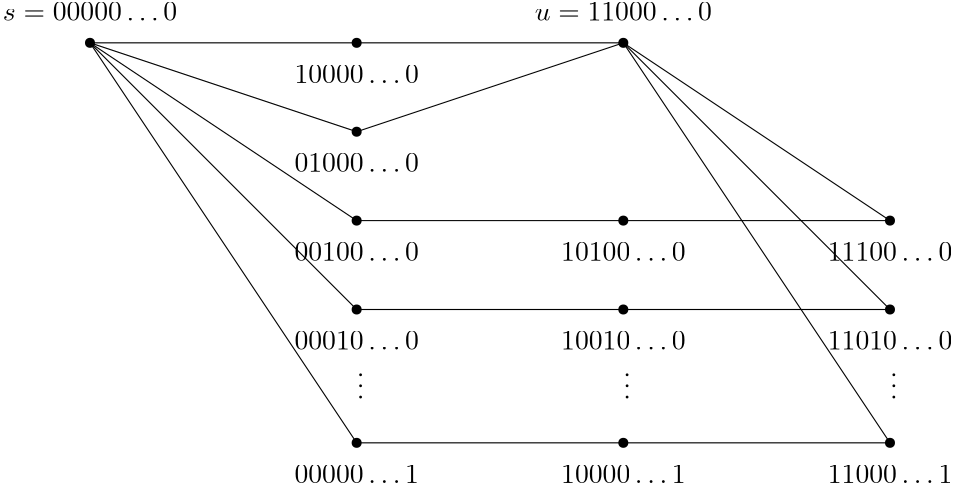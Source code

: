 <?xml version="1.0"?>
<!DOCTYPE ipe SYSTEM "ipe.dtd">
<ipe version="70206" creator="Ipe 7.2.7">
<info created="D:20171010112314" modified="D:20171010112314"/>
<ipestyle name="basic">
<symbol name="arrow/arc(spx)">
<path stroke="sym-stroke" fill="sym-stroke" pen="sym-pen">
0 0 m
-1 0.333 l
-1 -0.333 l
h
</path>
</symbol>
<symbol name="arrow/farc(spx)">
<path stroke="sym-stroke" fill="white" pen="sym-pen">
0 0 m
-1 0.333 l
-1 -0.333 l
h
</path>
</symbol>
<symbol name="arrow/ptarc(spx)">
<path stroke="sym-stroke" fill="sym-stroke" pen="sym-pen">
0 0 m
-1 0.333 l
-0.8 0 l
-1 -0.333 l
h
</path>
</symbol>
<symbol name="arrow/fptarc(spx)">
<path stroke="sym-stroke" fill="white" pen="sym-pen">
0 0 m
-1 0.333 l
-0.8 0 l
-1 -0.333 l
h
</path>
</symbol>
<symbol name="mark/circle(sx)" transformations="translations">
<path fill="sym-stroke">
0.6 0 0 0.6 0 0 e
0.4 0 0 0.4 0 0 e
</path>
</symbol>
<symbol name="mark/disk(sx)" transformations="translations">
<path fill="sym-stroke">
0.6 0 0 0.6 0 0 e
</path>
</symbol>
<symbol name="mark/fdisk(sfx)" transformations="translations">
<group>
<path fill="sym-fill">
0.5 0 0 0.5 0 0 e
</path>
<path fill="sym-stroke" fillrule="eofill">
0.6 0 0 0.6 0 0 e
0.4 0 0 0.4 0 0 e
</path>
</group>
</symbol>
<symbol name="mark/box(sx)" transformations="translations">
<path fill="sym-stroke" fillrule="eofill">
-0.6 -0.6 m
0.6 -0.6 l
0.6 0.6 l
-0.6 0.6 l
h
-0.4 -0.4 m
0.4 -0.4 l
0.4 0.4 l
-0.4 0.4 l
h
</path>
</symbol>
<symbol name="mark/square(sx)" transformations="translations">
<path fill="sym-stroke">
-0.6 -0.6 m
0.6 -0.6 l
0.6 0.6 l
-0.6 0.6 l
h
</path>
</symbol>
<symbol name="mark/fsquare(sfx)" transformations="translations">
<group>
<path fill="sym-fill">
-0.5 -0.5 m
0.5 -0.5 l
0.5 0.5 l
-0.5 0.5 l
h
</path>
<path fill="sym-stroke" fillrule="eofill">
-0.6 -0.6 m
0.6 -0.6 l
0.6 0.6 l
-0.6 0.6 l
h
-0.4 -0.4 m
0.4 -0.4 l
0.4 0.4 l
-0.4 0.4 l
h
</path>
</group>
</symbol>
<symbol name="mark/cross(sx)" transformations="translations">
<group>
<path fill="sym-stroke">
-0.43 -0.57 m
0.57 0.43 l
0.43 0.57 l
-0.57 -0.43 l
h
</path>
<path fill="sym-stroke">
-0.43 0.57 m
0.57 -0.43 l
0.43 -0.57 l
-0.57 0.43 l
h
</path>
</group>
</symbol>
<symbol name="arrow/fnormal(spx)">
<path stroke="sym-stroke" fill="white" pen="sym-pen">
0 0 m
-1 0.333 l
-1 -0.333 l
h
</path>
</symbol>
<symbol name="arrow/pointed(spx)">
<path stroke="sym-stroke" fill="sym-stroke" pen="sym-pen">
0 0 m
-1 0.333 l
-0.8 0 l
-1 -0.333 l
h
</path>
</symbol>
<symbol name="arrow/fpointed(spx)">
<path stroke="sym-stroke" fill="white" pen="sym-pen">
0 0 m
-1 0.333 l
-0.8 0 l
-1 -0.333 l
h
</path>
</symbol>
<symbol name="arrow/linear(spx)">
<path stroke="sym-stroke" pen="sym-pen">
-1 0.333 m
0 0 l
-1 -0.333 l
</path>
</symbol>
<symbol name="arrow/fdouble(spx)">
<path stroke="sym-stroke" fill="white" pen="sym-pen">
0 0 m
-1 0.333 l
-1 -0.333 l
h
-1 0 m
-2 0.333 l
-2 -0.333 l
h
</path>
</symbol>
<symbol name="arrow/double(spx)">
<path stroke="sym-stroke" fill="sym-stroke" pen="sym-pen">
0 0 m
-1 0.333 l
-1 -0.333 l
h
-1 0 m
-2 0.333 l
-2 -0.333 l
h
</path>
</symbol>
<pen name="heavier" value="0.8"/>
<pen name="fat" value="1.2"/>
<pen name="ultrafat" value="2"/>
<symbolsize name="large" value="5"/>
<symbolsize name="small" value="2"/>
<symbolsize name="tiny" value="1.1"/>
<arrowsize name="large" value="10"/>
<arrowsize name="small" value="5"/>
<arrowsize name="tiny" value="3"/>
<color name="red" value="1 0 0"/>
<color name="green" value="0 1 0"/>
<color name="blue" value="0 0 1"/>
<color name="yellow" value="1 1 0"/>
<color name="orange" value="1 0.647 0"/>
<color name="gold" value="1 0.843 0"/>
<color name="purple" value="0.627 0.125 0.941"/>
<color name="gray" value="0.745"/>
<color name="brown" value="0.647 0.165 0.165"/>
<color name="navy" value="0 0 0.502"/>
<color name="pink" value="1 0.753 0.796"/>
<color name="seagreen" value="0.18 0.545 0.341"/>
<color name="turquoise" value="0.251 0.878 0.816"/>
<color name="violet" value="0.933 0.51 0.933"/>
<color name="darkblue" value="0 0 0.545"/>
<color name="darkcyan" value="0 0.545 0.545"/>
<color name="darkgray" value="0.663"/>
<color name="darkgreen" value="0 0.392 0"/>
<color name="darkmagenta" value="0.545 0 0.545"/>
<color name="darkorange" value="1 0.549 0"/>
<color name="darkred" value="0.545 0 0"/>
<color name="lightblue" value="0.678 0.847 0.902"/>
<color name="lightcyan" value="0.878 1 1"/>
<color name="lightgray" value="0.827"/>
<color name="lightgreen" value="0.565 0.933 0.565"/>
<color name="lightyellow" value="1 1 0.878"/>
<dashstyle name="dashed" value="[4] 0"/>
<dashstyle name="dotted" value="[1 3] 0"/>
<dashstyle name="dash dotted" value="[4 2 1 2] 0"/>
<dashstyle name="dash dot dotted" value="[4 2 1 2 1 2] 0"/>
<textsize name="large" value="\large"/>
<textsize name="Large" value="\Large"/>
<textsize name="LARGE" value="\LARGE"/>
<textsize name="huge" value="\huge"/>
<textsize name="Huge" value="\Huge"/>
<textsize name="small" value="\small"/>
<textsize name="footnote" value="\footnotesize"/>
<textsize name="tiny" value="\tiny"/>
<textstyle name="center" begin="\begin{center}" end="\end{center}"/>
<textstyle name="itemize" begin="\begin{itemize}" end="\end{itemize}"/>
<textstyle name="item" begin="\begin{itemize}\item{}" end="\end{itemize}"/>
<gridsize name="4 pts" value="4"/>
<gridsize name="8 pts (~3 mm)" value="8"/>
<gridsize name="16 pts (~6 mm)" value="16"/>
<gridsize name="32 pts (~12 mm)" value="32"/>
<gridsize name="10 pts (~3.5 mm)" value="10"/>
<gridsize name="20 pts (~7 mm)" value="20"/>
<gridsize name="14 pts (~5 mm)" value="14"/>
<gridsize name="28 pts (~10 mm)" value="28"/>
<gridsize name="56 pts (~20 mm)" value="56"/>
<anglesize name="90 deg" value="90"/>
<anglesize name="60 deg" value="60"/>
<anglesize name="45 deg" value="45"/>
<anglesize name="30 deg" value="30"/>
<anglesize name="22.5 deg" value="22.5"/>
<opacity name="10%" value="0.1"/>
<opacity name="30%" value="0.3"/>
<opacity name="50%" value="0.5"/>
<opacity name="75%" value="0.75"/>
<tiling name="falling" angle="-60" step="4" width="1"/>
<tiling name="rising" angle="30" step="4" width="1"/>
</ipestyle>
<page>
<layer name="alpha"/>
<view layers="alpha" active="alpha"/>
<use layer="alpha" matrix="1 0 0 1 -16 0" name="mark/disk(sx)" pos="208 720" size="normal" stroke="black"/>
<use name="mark/disk(sx)" pos="384 720" size="normal" stroke="black"/>
<text matrix="1 0 0 1 0 24" transformations="translations" pos="384 704" stroke="black" type="label" width="63.818" height="6.42" depth="0" halign="center" valign="bottom" style="math">u=11000\ldots 0</text>
<text matrix="1 0 0 1 80 8" transformations="translations" pos="208 704" stroke="black" type="label" width="44.832" height="6.42" depth="0" halign="center" valign="top" style="math">10000\ldots0</text>
<use name="mark/disk(sx)" pos="288 720" size="normal" stroke="black"/>
<path stroke="black">
192 720 m
288 720 l
</path>
<path stroke="black">
288 720 m
384 720 l
</path>
<text matrix="1 0 0 1 -16 24" transformations="translations" pos="208 704" stroke="black" type="label" width="62.785" height="6.42" depth="0" halign="center" valign="baseline" style="math">s=00000\ldots0</text>
<text matrix="1 0 0 1 80 -24" transformations="translations" pos="208 704" stroke="black" type="label" width="44.832" height="6.42" depth="0" halign="center" valign="top" style="math">01000\ldots0</text>
<use matrix="1 0 0 1 0 -32" name="mark/disk(sx)" pos="288 720" size="normal" stroke="black"/>
<path stroke="black">
192 720 m
288 688 l
</path>
<path stroke="black">
288 688 m
384 720 l
</path>
<text matrix="1 0 0 1 80 -56" transformations="translations" pos="208 704" stroke="black" type="label" width="44.832" height="6.42" depth="0" halign="center" valign="top" style="math">00100\ldots0</text>
<use matrix="1 0 0 1 0 -64" name="mark/disk(sx)" pos="288 720" size="normal" stroke="black"/>
<text matrix="1 0 0 1 80 -88" transformations="translations" pos="208 704" stroke="black" type="label" width="44.832" height="6.42" depth="0" halign="center" valign="top" style="math">00010\ldots0</text>
<use matrix="1 0 0 1 0 -96" name="mark/disk(sx)" pos="288 720" size="normal" stroke="black"/>
<text transformations="translations" pos="288 592" stroke="black" type="label" width="2.767" height="14.999" depth="0" valign="baseline" style="math">\vdots</text>
<text matrix="1 0 0 1 176 -56" transformations="translations" pos="208 704" stroke="black" type="label" width="44.832" height="6.42" depth="0" halign="center" valign="top" style="math">10100\ldots0</text>
<use matrix="1 0 0 1 96 -64" name="mark/disk(sx)" pos="288 720" size="normal" stroke="black"/>
<text matrix="1 0 0 1 176 -88" transformations="translations" pos="208 704" stroke="black" type="label" width="44.832" height="6.42" depth="0" halign="center" valign="top" style="math">10010\ldots0</text>
<use matrix="1 0 0 1 96 -96" name="mark/disk(sx)" pos="288 720" size="normal" stroke="black"/>
<text matrix="1 0 0 1 96 0" transformations="translations" pos="288 592" stroke="black" type="label" width="2.767" height="14.999" depth="0" valign="baseline" style="math">\vdots</text>
<text matrix="1 0 0 1 272 -56" transformations="translations" pos="208 704" stroke="black" type="label" width="44.832" height="6.42" depth="0" halign="center" valign="top" style="math">11100\ldots0</text>
<use matrix="1 0 0 1 192 -64" name="mark/disk(sx)" pos="288 720" size="normal" stroke="black"/>
<text matrix="1 0 0 1 272 -88" transformations="translations" pos="208 704" stroke="black" type="label" width="44.832" height="6.42" depth="0" halign="center" valign="top" style="math">11010\ldots0</text>
<use matrix="1 0 0 1 192 -96" name="mark/disk(sx)" pos="288 720" size="normal" stroke="black"/>
<text matrix="1 0 0 1 192 0" transformations="translations" pos="288 592" stroke="black" type="label" width="2.767" height="14.999" depth="0" valign="baseline" style="math">\vdots</text>
<path stroke="black">
192 720 m
288 656 l
384 656 l
480 656 l
384 720 l
</path>
<path stroke="black">
192 720 m
288 624 l
384 624 l
480 624 l
384 720 l
</path>
<text matrix="1 0 0 1 80 -136" transformations="translations" pos="208 704" stroke="black" type="label" width="44.832" height="6.42" depth="0" halign="center" valign="top" style="math">00000\ldots1</text>
<use matrix="1 0 0 1 0 -144" name="mark/disk(sx)" pos="288 720" size="normal" stroke="black"/>
<text matrix="1 0 0 1 176 -136" transformations="translations" pos="208 704" stroke="black" type="label" width="44.832" height="6.42" depth="0" halign="center" valign="top" style="math">10000\ldots1</text>
<use matrix="1 0 0 1 96 -144" name="mark/disk(sx)" pos="288 720" size="normal" stroke="black"/>
<text matrix="1 0 0 1 272 -136" transformations="translations" pos="208 704" stroke="black" type="label" width="44.832" height="6.42" depth="0" halign="center" valign="top" style="math">11000\ldots1</text>
<use matrix="1 0 0 1 192 -144" name="mark/disk(sx)" pos="288 720" size="normal" stroke="black"/>
<path stroke="black">
192 720 m
288 576 l
384 576 l
480 576 l
384 720 l
</path>
</page>
</ipe>

